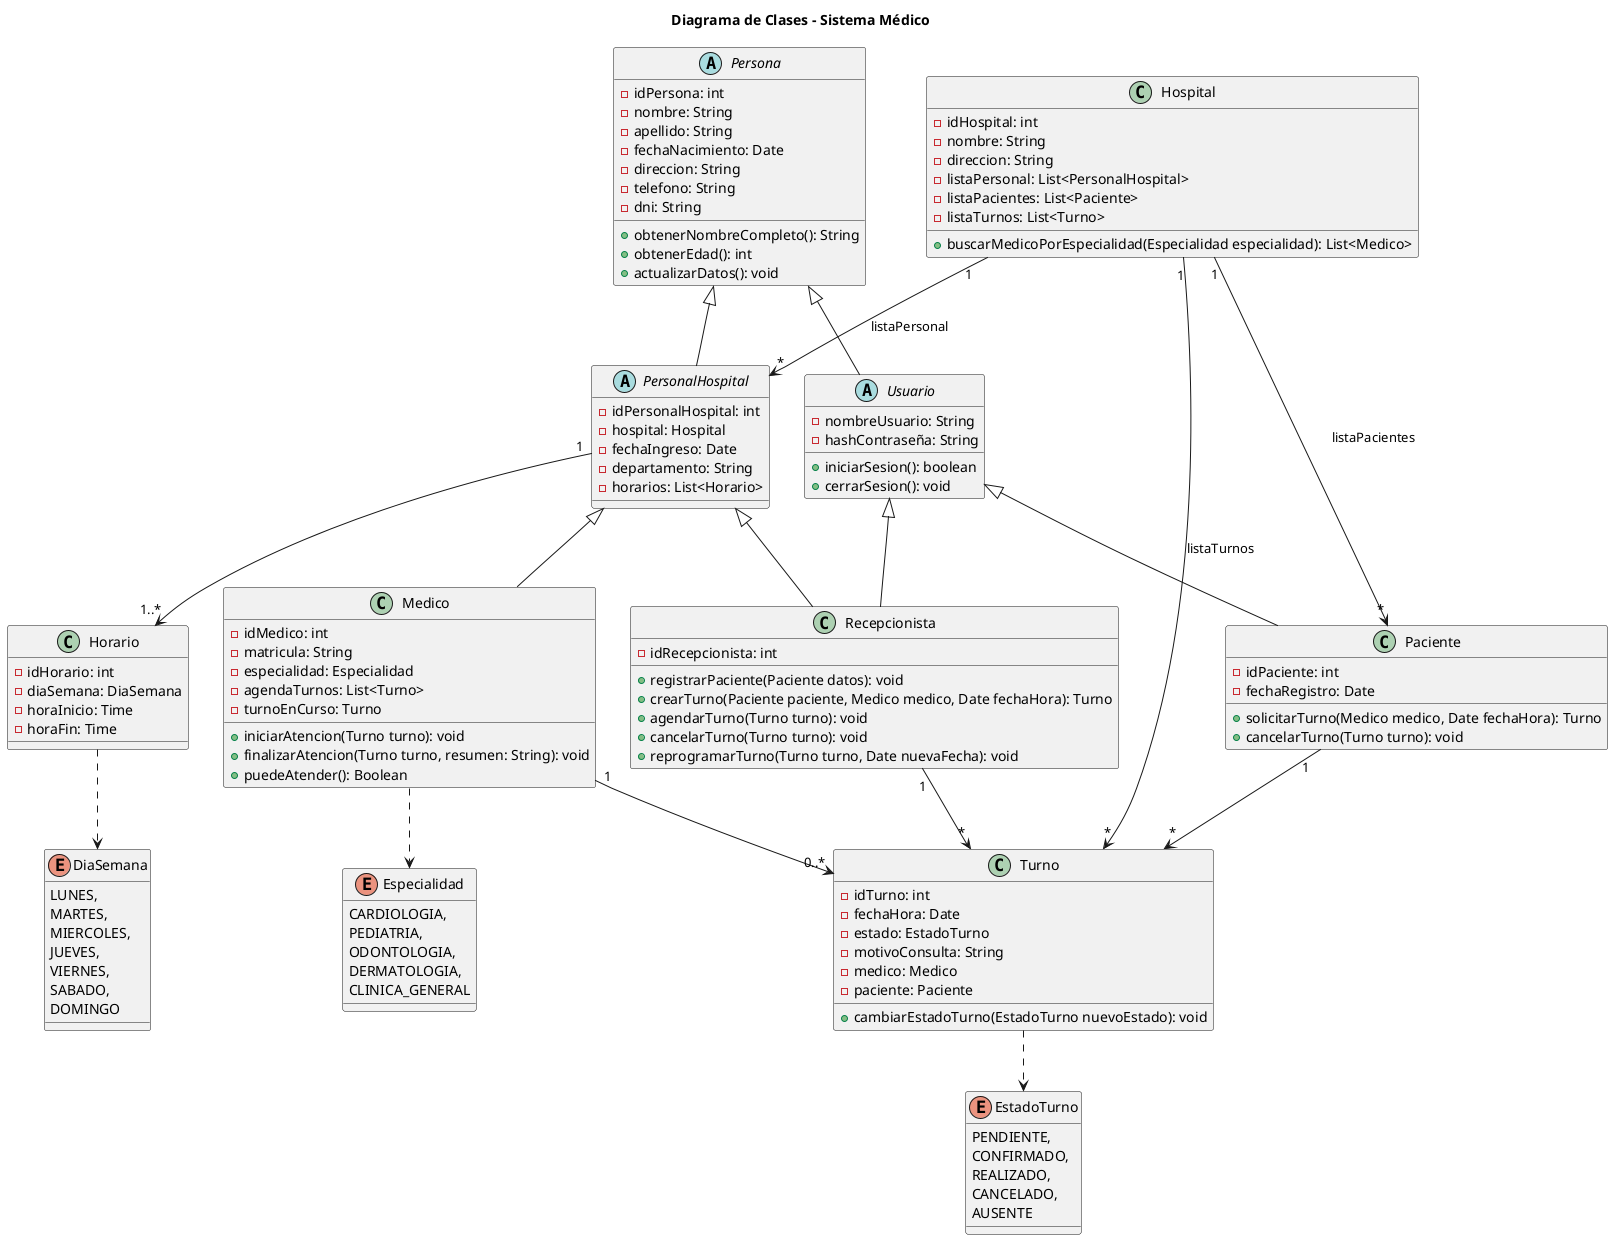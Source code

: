 @startuml
title Diagrama de Clases - Sistema Médico

class Hospital {
  - idHospital: int
  - nombre: String
  - direccion: String
  - listaPersonal: List<PersonalHospital>
  - listaPacientes: List<Paciente>
  - listaTurnos: List<Turno>
  
  + buscarMedicoPorEspecialidad(Especialidad especialidad): List<Medico>

}

abstract class Usuario {
  - nombreUsuario: String
  - hashContraseña: String
  + iniciarSesion(): boolean
  + cerrarSesion(): void
}

enum DiaSemana {
  LUNES,
  MARTES,
  MIERCOLES,
  JUEVES,
  VIERNES,
  SABADO,
  DOMINGO
}


enum EstadoTurno {
  PENDIENTE,
  CONFIRMADO,
  REALIZADO,
  CANCELADO,
  AUSENTE
}

enum Especialidad {
  CARDIOLOGIA,
  PEDIATRIA,
  ODONTOLOGIA,
  DERMATOLOGIA,
  CLINICA_GENERAL
}



abstract class Persona {
  - idPersona: int
  - nombre: String
  - apellido: String
  - fechaNacimiento: Date
  - direccion: String
  - telefono: String
  - dni: String
  + obtenerNombreCompleto(): String
  + obtenerEdad(): int
  + actualizarDatos(): void
}


abstract class PersonalHospital {
  - idPersonalHospital: int
  - hospital: Hospital
  - fechaIngreso: Date
  - departamento: String
  - horarios: List<Horario>
}

class Medico {
  - idMedico: int
  - matricula: String
  - especialidad: Especialidad
  - agendaTurnos: List<Turno>
  - turnoEnCurso: Turno

  + iniciarAtencion(Turno turno): void
  + finalizarAtencion(Turno turno, resumen: String): void
  + puedeAtender(): Boolean
}


class Horario {
  - idHorario: int
  - diaSemana: DiaSemana
  - horaInicio: Time
  - horaFin: Time
}

class Recepcionista {
  - idRecepcionista: int
  + registrarPaciente(Paciente datos): void
  + crearTurno(Paciente paciente, Medico medico, Date fechaHora): Turno
  + agendarTurno(Turno turno): void
  + cancelarTurno(Turno turno): void
  + reprogramarTurno(Turno turno, Date nuevaFecha): void
}


class Paciente {
  - idPaciente: int
  - fechaRegistro: Date
  + solicitarTurno(Medico medico, Date fechaHora): Turno
  + cancelarTurno(Turno turno): void
}


class Turno {
  - idTurno: int
  - fechaHora: Date
  - estado: EstadoTurno
  - motivoConsulta: String
  - medico: Medico
  - paciente: Paciente
  + cambiarEstadoTurno(EstadoTurno nuevoEstado): void
}


' Relaciones de herencia
Persona <|-- Usuario
Usuario <|-- Paciente
Usuario <|-- Recepcionista
Persona <|-- PersonalHospital
PersonalHospital <|-- Medico
PersonalHospital <|-- Recepcionista


' Relaciones de asociación
Medico ..> Especialidad
Turno ..> EstadoTurno

PersonalHospital "1" --> "1..*" Horario
Recepcionista "1" --> "*" Turno
Paciente "1" --> "*" Turno
Medico "1" --> "0..*" Turno
Hospital "1" --> "*" PersonalHospital : listaPersonal
Hospital "1" --> "*" Paciente : listaPacientes
Hospital "1" --> "*" Turno : listaTurnos
Horario ..> DiaSemana
@enduml
